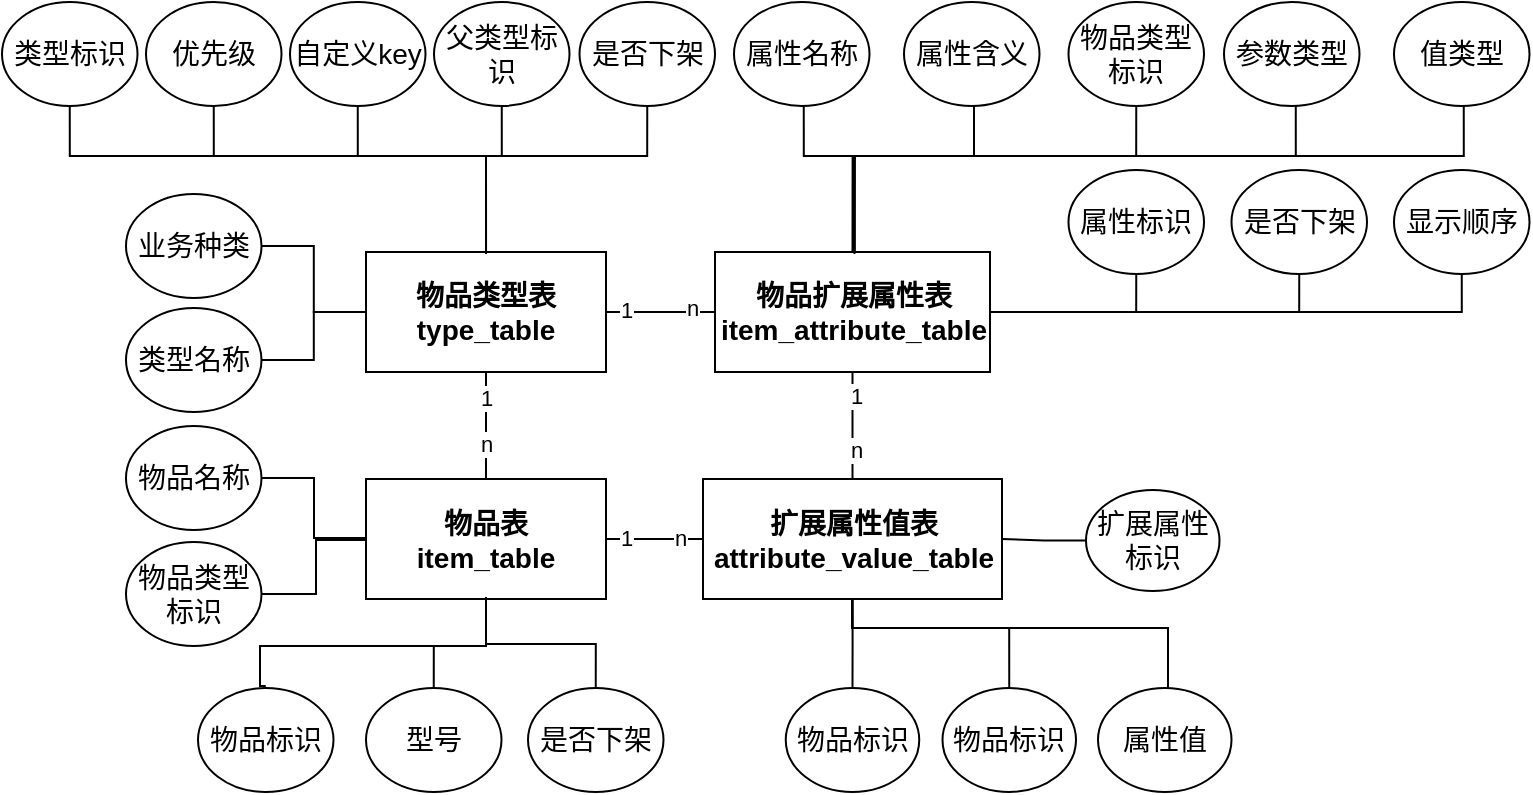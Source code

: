 <mxfile version="23.1.7" type="github">
  <diagram id="R2lEEEUBdFMjLlhIrx00" name="Page-1">
    <mxGraphModel dx="1160" dy="687" grid="0" gridSize="10" guides="1" tooltips="1" connect="1" arrows="1" fold="1" page="0" pageScale="1" pageWidth="850" pageHeight="1100" math="0" shadow="0" extFonts="Permanent Marker^https://fonts.googleapis.com/css?family=Permanent+Marker">
      <root>
        <mxCell id="0" />
        <mxCell id="1" parent="0" />
        <mxCell id="AVYWx6dRsydTbOFGkszw-3" value="" style="edgeStyle=orthogonalEdgeStyle;rounded=0;orthogonalLoop=1;jettySize=auto;html=1;endArrow=none;endFill=0;fontStyle=1;fontSize=14;" parent="1" source="AVYWx6dRsydTbOFGkszw-1" target="AVYWx6dRsydTbOFGkszw-2" edge="1">
          <mxGeometry relative="1" as="geometry" />
        </mxCell>
        <mxCell id="zZYmXjJWFtk9v0oxD4zD-30" value="1" style="edgeLabel;html=1;align=center;verticalAlign=middle;resizable=0;points=[];" parent="AVYWx6dRsydTbOFGkszw-3" vertex="1" connectable="0">
          <mxGeometry x="-0.679" relative="1" as="geometry">
            <mxPoint x="1" y="-1" as="offset" />
          </mxGeometry>
        </mxCell>
        <mxCell id="zZYmXjJWFtk9v0oxD4zD-31" value="n" style="edgeLabel;html=1;align=center;verticalAlign=middle;resizable=0;points=[];" parent="AVYWx6dRsydTbOFGkszw-3" vertex="1" connectable="0">
          <mxGeometry x="0.696" y="-2" relative="1" as="geometry">
            <mxPoint x="-3" y="-4" as="offset" />
          </mxGeometry>
        </mxCell>
        <mxCell id="AVYWx6dRsydTbOFGkszw-1" value="物品类型表&lt;br&gt;type_table" style="rounded=0;whiteSpace=wrap;html=1;fontStyle=1;fontSize=14;" parent="1" vertex="1">
          <mxGeometry x="235" y="163" width="120" height="60" as="geometry" />
        </mxCell>
        <mxCell id="zZYmXjJWFtk9v0oxD4zD-21" value="" style="edgeStyle=orthogonalEdgeStyle;rounded=0;orthogonalLoop=1;jettySize=auto;html=1;endArrow=none;endFill=0;fontStyle=1;fontSize=14;exitX=0;exitY=0.5;exitDx=0;exitDy=0;" parent="1" source="AVYWx6dRsydTbOFGkszw-1" target="zZYmXjJWFtk9v0oxD4zD-15" edge="1">
          <mxGeometry relative="1" as="geometry" />
        </mxCell>
        <mxCell id="eV8Cj5NUUuQYXD0irm4h-1" value="" style="edgeStyle=orthogonalEdgeStyle;rounded=0;orthogonalLoop=1;jettySize=auto;html=1;endArrow=none;endFill=0;" parent="1" source="AVYWx6dRsydTbOFGkszw-2" target="AVYWx6dRsydTbOFGkszw-6" edge="1">
          <mxGeometry relative="1" as="geometry" />
        </mxCell>
        <mxCell id="eV8Cj5NUUuQYXD0irm4h-2" value="1" style="edgeLabel;html=1;align=center;verticalAlign=middle;resizable=0;points=[];" parent="eV8Cj5NUUuQYXD0irm4h-1" vertex="1" connectable="0">
          <mxGeometry x="-0.577" y="1" relative="1" as="geometry">
            <mxPoint as="offset" />
          </mxGeometry>
        </mxCell>
        <mxCell id="eV8Cj5NUUuQYXD0irm4h-3" value="n" style="edgeLabel;html=1;align=center;verticalAlign=middle;resizable=0;points=[];" parent="eV8Cj5NUUuQYXD0irm4h-1" vertex="1" connectable="0">
          <mxGeometry x="0.431" y="1" relative="1" as="geometry">
            <mxPoint as="offset" />
          </mxGeometry>
        </mxCell>
        <mxCell id="AVYWx6dRsydTbOFGkszw-2" value="物品扩展属性表&lt;br&gt;item_attribute_table" style="rounded=0;whiteSpace=wrap;html=1;fontStyle=1;fontSize=14;" parent="1" vertex="1">
          <mxGeometry x="409.5" y="163" width="137.5" height="60" as="geometry" />
        </mxCell>
        <mxCell id="AVYWx6dRsydTbOFGkszw-7" value="" style="edgeStyle=orthogonalEdgeStyle;rounded=0;orthogonalLoop=1;jettySize=auto;html=1;endArrow=none;endFill=0;fontStyle=1;fontSize=14;" parent="1" source="AVYWx6dRsydTbOFGkszw-4" target="AVYWx6dRsydTbOFGkszw-6" edge="1">
          <mxGeometry relative="1" as="geometry" />
        </mxCell>
        <mxCell id="zZYmXjJWFtk9v0oxD4zD-32" value="n" style="edgeLabel;html=1;align=center;verticalAlign=middle;resizable=0;points=[];" parent="AVYWx6dRsydTbOFGkszw-7" vertex="1" connectable="0">
          <mxGeometry x="0.696" relative="1" as="geometry">
            <mxPoint x="-4" y="-1" as="offset" />
          </mxGeometry>
        </mxCell>
        <mxCell id="zZYmXjJWFtk9v0oxD4zD-33" value="1" style="edgeLabel;html=1;align=center;verticalAlign=middle;resizable=0;points=[];" parent="AVYWx6dRsydTbOFGkszw-7" vertex="1" connectable="0">
          <mxGeometry x="-0.579" y="-2" relative="1" as="geometry">
            <mxPoint y="-3" as="offset" />
          </mxGeometry>
        </mxCell>
        <mxCell id="AVYWx6dRsydTbOFGkszw-4" value="物品表&lt;br&gt;item_table" style="rounded=0;whiteSpace=wrap;html=1;fontStyle=1;fontSize=14;" parent="1" vertex="1">
          <mxGeometry x="235" y="276.5" width="120" height="60" as="geometry" />
        </mxCell>
        <mxCell id="AVYWx6dRsydTbOFGkszw-6" value="扩展属性值表&lt;br&gt;attribute_value_table" style="rounded=0;whiteSpace=wrap;html=1;fontStyle=1;fontSize=14;" parent="1" vertex="1">
          <mxGeometry x="403.5" y="276.5" width="149.5" height="60" as="geometry" />
        </mxCell>
        <mxCell id="zZYmXjJWFtk9v0oxD4zD-15" value="类型名称" style="ellipse;whiteSpace=wrap;html=1;fontStyle=0;fontSize=14;" parent="1" vertex="1">
          <mxGeometry x="115" y="191" width="67.75" height="52" as="geometry" />
        </mxCell>
        <mxCell id="zZYmXjJWFtk9v0oxD4zD-23" value="" style="edgeStyle=orthogonalEdgeStyle;rounded=0;orthogonalLoop=1;jettySize=auto;html=1;endArrow=none;endFill=0;exitX=0.5;exitY=1;exitDx=0;exitDy=0;" parent="1" source="AVYWx6dRsydTbOFGkszw-1" target="AVYWx6dRsydTbOFGkszw-4" edge="1">
          <mxGeometry relative="1" as="geometry">
            <mxPoint x="295" y="285" as="sourcePoint" />
          </mxGeometry>
        </mxCell>
        <mxCell id="zZYmXjJWFtk9v0oxD4zD-27" value="n" style="edgeLabel;html=1;align=center;verticalAlign=middle;resizable=0;points=[];" parent="zZYmXjJWFtk9v0oxD4zD-23" vertex="1" connectable="0">
          <mxGeometry x="-0.04" y="-1" relative="1" as="geometry">
            <mxPoint x="1" y="10" as="offset" />
          </mxGeometry>
        </mxCell>
        <mxCell id="zZYmXjJWFtk9v0oxD4zD-28" value="1" style="edgeLabel;html=1;align=center;verticalAlign=middle;resizable=0;points=[];" parent="zZYmXjJWFtk9v0oxD4zD-23" vertex="1" connectable="0">
          <mxGeometry x="-0.801" y="1" relative="1" as="geometry">
            <mxPoint x="-1" y="7" as="offset" />
          </mxGeometry>
        </mxCell>
        <mxCell id="eV8Cj5NUUuQYXD0irm4h-10" value="" style="edgeStyle=orthogonalEdgeStyle;rounded=0;orthogonalLoop=1;jettySize=auto;html=1;entryX=0;entryY=0.5;entryDx=0;entryDy=0;endArrow=none;endFill=0;exitX=1;exitY=0.5;exitDx=0;exitDy=0;" parent="1" source="eV8Cj5NUUuQYXD0irm4h-4" target="AVYWx6dRsydTbOFGkszw-1" edge="1">
          <mxGeometry relative="1" as="geometry">
            <mxPoint x="138.875" y="158" as="targetPoint" />
          </mxGeometry>
        </mxCell>
        <mxCell id="eV8Cj5NUUuQYXD0irm4h-4" value="业务种类" style="ellipse;whiteSpace=wrap;html=1;fontStyle=0;fontSize=14;" parent="1" vertex="1">
          <mxGeometry x="115" y="134" width="67.75" height="52" as="geometry" />
        </mxCell>
        <mxCell id="eV8Cj5NUUuQYXD0irm4h-11" value="" style="edgeStyle=orthogonalEdgeStyle;rounded=0;orthogonalLoop=1;jettySize=auto;html=1;endArrow=none;endFill=0;exitX=0.5;exitY=1;exitDx=0;exitDy=0;" parent="1" source="eV8Cj5NUUuQYXD0irm4h-5" edge="1">
          <mxGeometry relative="1" as="geometry">
            <mxPoint x="277.034" y="163" as="targetPoint" />
            <Array as="points">
              <mxPoint x="159" y="115" />
              <mxPoint x="295" y="115" />
              <mxPoint x="295" y="163" />
            </Array>
          </mxGeometry>
        </mxCell>
        <mxCell id="eV8Cj5NUUuQYXD0irm4h-5" value="优先级" style="ellipse;whiteSpace=wrap;html=1;fontStyle=0;fontSize=14;" parent="1" vertex="1">
          <mxGeometry x="125" y="38" width="67.75" height="52" as="geometry" />
        </mxCell>
        <mxCell id="eV8Cj5NUUuQYXD0irm4h-12" value="" style="edgeStyle=orthogonalEdgeStyle;rounded=0;orthogonalLoop=1;jettySize=auto;html=1;endArrow=none;endFill=0;exitX=0.5;exitY=1;exitDx=0;exitDy=0;" parent="1" source="eV8Cj5NUUuQYXD0irm4h-6" edge="1">
          <mxGeometry relative="1" as="geometry">
            <mxPoint x="261.034" y="163" as="targetPoint" />
            <Array as="points">
              <mxPoint x="231" y="115" />
              <mxPoint x="295" y="115" />
              <mxPoint x="295" y="163" />
            </Array>
          </mxGeometry>
        </mxCell>
        <mxCell id="eV8Cj5NUUuQYXD0irm4h-6" value="自定义key" style="ellipse;whiteSpace=wrap;html=1;fontStyle=0;fontSize=14;" parent="1" vertex="1">
          <mxGeometry x="197" y="38" width="67.75" height="52" as="geometry" />
        </mxCell>
        <mxCell id="eV8Cj5NUUuQYXD0irm4h-14" value="" style="edgeStyle=orthogonalEdgeStyle;rounded=0;orthogonalLoop=1;jettySize=auto;html=1;endArrow=none;endFill=0;exitX=0.5;exitY=1;exitDx=0;exitDy=0;" parent="1" source="eV8Cj5NUUuQYXD0irm4h-7" edge="1">
          <mxGeometry relative="1" as="geometry">
            <mxPoint x="337.755" y="91.0" as="sourcePoint" />
            <mxPoint x="295.034" y="164" as="targetPoint" />
            <Array as="points">
              <mxPoint x="376" y="115" />
              <mxPoint x="295" y="115" />
            </Array>
          </mxGeometry>
        </mxCell>
        <mxCell id="eV8Cj5NUUuQYXD0irm4h-7" value="是否下架" style="ellipse;whiteSpace=wrap;html=1;fontStyle=0;fontSize=14;" parent="1" vertex="1">
          <mxGeometry x="341.75" y="38" width="67.75" height="52" as="geometry" />
        </mxCell>
        <mxCell id="eV8Cj5NUUuQYXD0irm4h-23" value="" style="edgeStyle=orthogonalEdgeStyle;rounded=0;orthogonalLoop=1;jettySize=auto;html=1;endArrow=none;endFill=0;exitX=0.5;exitY=1;exitDx=0;exitDy=0;" parent="1" edge="1">
          <mxGeometry relative="1" as="geometry">
            <mxPoint x="453.875" y="90.0" as="sourcePoint" />
            <mxPoint x="479" y="162" as="targetPoint" />
            <Array as="points">
              <mxPoint x="454" y="115" />
              <mxPoint x="479" y="115" />
            </Array>
          </mxGeometry>
        </mxCell>
        <mxCell id="eV8Cj5NUUuQYXD0irm4h-15" value="属性名称" style="ellipse;whiteSpace=wrap;html=1;fontStyle=0;fontSize=14;" parent="1" vertex="1">
          <mxGeometry x="419" y="38" width="67.75" height="52" as="geometry" />
        </mxCell>
        <mxCell id="eV8Cj5NUUuQYXD0irm4h-24" value="" style="edgeStyle=orthogonalEdgeStyle;rounded=0;orthogonalLoop=1;jettySize=auto;html=1;endArrow=none;endFill=0;exitX=0.5;exitY=1;exitDx=0;exitDy=0;entryX=0.5;entryY=0;entryDx=0;entryDy=0;" parent="1" edge="1">
          <mxGeometry relative="1" as="geometry">
            <mxPoint x="537.875" y="90.0" as="sourcePoint" />
            <mxPoint x="478.25" y="163" as="targetPoint" />
            <Array as="points">
              <mxPoint x="539" y="115" />
              <mxPoint x="478" y="115" />
            </Array>
          </mxGeometry>
        </mxCell>
        <mxCell id="eV8Cj5NUUuQYXD0irm4h-16" value="属性含义" style="ellipse;whiteSpace=wrap;html=1;fontStyle=0;fontSize=14;" parent="1" vertex="1">
          <mxGeometry x="504" y="38" width="67.75" height="52" as="geometry" />
        </mxCell>
        <mxCell id="eV8Cj5NUUuQYXD0irm4h-27" value="" style="edgeStyle=orthogonalEdgeStyle;rounded=0;orthogonalLoop=1;jettySize=auto;html=1;endArrow=none;endFill=0;entryX=0.5;entryY=0;entryDx=0;entryDy=0;" parent="1" edge="1">
          <mxGeometry relative="1" as="geometry">
            <mxPoint x="699.875" y="65" as="sourcePoint" />
            <mxPoint x="479.25" y="163" as="targetPoint" />
            <Array as="points">
              <mxPoint x="700" y="115" />
              <mxPoint x="479" y="115" />
            </Array>
          </mxGeometry>
        </mxCell>
        <mxCell id="eV8Cj5NUUuQYXD0irm4h-28" value="" style="edgeStyle=orthogonalEdgeStyle;rounded=0;orthogonalLoop=1;jettySize=auto;html=1;entryX=0.5;entryY=0;entryDx=0;entryDy=0;endArrow=none;endFill=0;exitX=0.5;exitY=1;exitDx=0;exitDy=0;" parent="1" edge="1">
          <mxGeometry relative="1" as="geometry">
            <mxPoint x="620.125" y="90.0" as="sourcePoint" />
            <mxPoint x="479.25" y="164" as="targetPoint" />
            <Array as="points">
              <mxPoint x="620" y="115" />
              <mxPoint x="479" y="115" />
            </Array>
          </mxGeometry>
        </mxCell>
        <mxCell id="eV8Cj5NUUuQYXD0irm4h-19" value="值类型" style="ellipse;whiteSpace=wrap;html=1;fontStyle=0;fontSize=14;" parent="1" vertex="1">
          <mxGeometry x="749" y="38" width="67.75" height="52" as="geometry" />
        </mxCell>
        <mxCell id="eV8Cj5NUUuQYXD0irm4h-37" value="" style="edgeStyle=orthogonalEdgeStyle;rounded=0;orthogonalLoop=1;jettySize=auto;html=1;entryX=1;entryY=0.5;entryDx=0;entryDy=0;endArrow=none;endFill=0;exitX=0.5;exitY=1;exitDx=0;exitDy=0;" parent="1" source="eV8Cj5NUUuQYXD0irm4h-21" target="AVYWx6dRsydTbOFGkszw-2" edge="1">
          <mxGeometry relative="1" as="geometry">
            <mxPoint x="739.875" y="252" as="targetPoint" />
            <Array as="points">
              <mxPoint x="783" y="193" />
            </Array>
          </mxGeometry>
        </mxCell>
        <mxCell id="eV8Cj5NUUuQYXD0irm4h-21" value="显示顺序" style="ellipse;whiteSpace=wrap;html=1;fontStyle=0;fontSize=14;" parent="1" vertex="1">
          <mxGeometry x="749" y="122" width="67.75" height="52" as="geometry" />
        </mxCell>
        <mxCell id="eV8Cj5NUUuQYXD0irm4h-35" value="" style="edgeStyle=orthogonalEdgeStyle;rounded=0;orthogonalLoop=1;jettySize=auto;html=1;entryX=1;entryY=0.5;entryDx=0;entryDy=0;endArrow=none;endFill=0;exitX=0.5;exitY=1;exitDx=0;exitDy=0;" parent="1" source="eV8Cj5NUUuQYXD0irm4h-22" target="AVYWx6dRsydTbOFGkszw-2" edge="1">
          <mxGeometry relative="1" as="geometry">
            <mxPoint x="649.875" y="252" as="targetPoint" />
            <Array as="points">
              <mxPoint x="702" y="193" />
            </Array>
          </mxGeometry>
        </mxCell>
        <mxCell id="eV8Cj5NUUuQYXD0irm4h-22" value="是否下架" style="ellipse;whiteSpace=wrap;html=1;fontStyle=0;fontSize=14;" parent="1" vertex="1">
          <mxGeometry x="667.75" y="122" width="67.75" height="52" as="geometry" />
        </mxCell>
        <mxCell id="eV8Cj5NUUuQYXD0irm4h-29" value="" style="edgeStyle=orthogonalEdgeStyle;rounded=0;orthogonalLoop=1;jettySize=auto;html=1;entryX=0.5;entryY=0;entryDx=0;entryDy=0;endArrow=none;endFill=0;exitX=0.5;exitY=1;exitDx=0;exitDy=0;" parent="1" edge="1">
          <mxGeometry relative="1" as="geometry">
            <mxPoint x="783.875" y="90.0" as="sourcePoint" />
            <mxPoint x="479.25" y="163" as="targetPoint" />
            <Array as="points">
              <mxPoint x="784" y="115" />
              <mxPoint x="479" y="115" />
            </Array>
          </mxGeometry>
        </mxCell>
        <mxCell id="eV8Cj5NUUuQYXD0irm4h-18" value="参数类型" style="ellipse;whiteSpace=wrap;html=1;fontStyle=0;fontSize=14;" parent="1" vertex="1">
          <mxGeometry x="664" y="38" width="67.75" height="52" as="geometry" />
        </mxCell>
        <mxCell id="eV8Cj5NUUuQYXD0irm4h-17" value="物品类型标识" style="ellipse;whiteSpace=wrap;html=1;fontStyle=0;fontSize=14;" parent="1" vertex="1">
          <mxGeometry x="586.25" y="38" width="67.75" height="52" as="geometry" />
        </mxCell>
        <mxCell id="eV8Cj5NUUuQYXD0irm4h-42" value="" style="edgeStyle=orthogonalEdgeStyle;rounded=0;orthogonalLoop=1;jettySize=auto;html=1;endArrow=none;endFill=0;" parent="1" source="eV8Cj5NUUuQYXD0irm4h-41" target="AVYWx6dRsydTbOFGkszw-4" edge="1">
          <mxGeometry relative="1" as="geometry">
            <Array as="points">
              <mxPoint x="209" y="276" />
              <mxPoint x="209" y="306" />
            </Array>
          </mxGeometry>
        </mxCell>
        <mxCell id="eV8Cj5NUUuQYXD0irm4h-41" value="物品名称" style="ellipse;whiteSpace=wrap;html=1;fontStyle=0;fontSize=14;" parent="1" vertex="1">
          <mxGeometry x="115" y="250" width="67.75" height="52" as="geometry" />
        </mxCell>
        <mxCell id="eV8Cj5NUUuQYXD0irm4h-48" value="" style="edgeStyle=orthogonalEdgeStyle;rounded=0;orthogonalLoop=1;jettySize=auto;html=1;endArrow=none;endFill=0;exitX=0.5;exitY=0;exitDx=0;exitDy=0;" parent="1" source="eV8Cj5NUUuQYXD0irm4h-43" edge="1">
          <mxGeometry relative="1" as="geometry">
            <mxPoint x="239.875" y="387" as="sourcePoint" />
            <mxPoint x="295" y="335.5" as="targetPoint" />
            <Array as="points">
              <mxPoint x="350" y="359" />
              <mxPoint x="295" y="359" />
            </Array>
          </mxGeometry>
        </mxCell>
        <mxCell id="eV8Cj5NUUuQYXD0irm4h-43" value="是否下架" style="ellipse;whiteSpace=wrap;html=1;fontStyle=0;fontSize=14;" parent="1" vertex="1">
          <mxGeometry x="316" y="381" width="67.75" height="52" as="geometry" />
        </mxCell>
        <mxCell id="eV8Cj5NUUuQYXD0irm4h-47" value="" style="edgeStyle=orthogonalEdgeStyle;rounded=0;orthogonalLoop=1;jettySize=auto;html=1;entryX=0.5;entryY=1;entryDx=0;entryDy=0;endArrow=none;endFill=0;exitX=0.5;exitY=0;exitDx=0;exitDy=0;" parent="1" source="eV8Cj5NUUuQYXD0irm4h-44" target="AVYWx6dRsydTbOFGkszw-4" edge="1">
          <mxGeometry relative="1" as="geometry">
            <Array as="points">
              <mxPoint x="269" y="360" />
              <mxPoint x="295" y="360" />
            </Array>
          </mxGeometry>
        </mxCell>
        <mxCell id="eV8Cj5NUUuQYXD0irm4h-44" value="型号" style="ellipse;whiteSpace=wrap;html=1;fontStyle=0;fontSize=14;" parent="1" vertex="1">
          <mxGeometry x="235" y="381" width="67.75" height="52" as="geometry" />
        </mxCell>
        <mxCell id="eV8Cj5NUUuQYXD0irm4h-46" value="" style="edgeStyle=orthogonalEdgeStyle;rounded=0;orthogonalLoop=1;jettySize=auto;html=1;endArrow=none;endFill=0;exitX=1;exitY=0.5;exitDx=0;exitDy=0;" parent="1" source="eV8Cj5NUUuQYXD0irm4h-45" target="AVYWx6dRsydTbOFGkszw-4" edge="1">
          <mxGeometry relative="1" as="geometry">
            <Array as="points">
              <mxPoint x="210" y="334" />
              <mxPoint x="210" y="307" />
            </Array>
          </mxGeometry>
        </mxCell>
        <mxCell id="eV8Cj5NUUuQYXD0irm4h-45" value="物品类型标识" style="ellipse;whiteSpace=wrap;html=1;fontStyle=0;fontSize=14;" parent="1" vertex="1">
          <mxGeometry x="115" y="308" width="67.75" height="52" as="geometry" />
        </mxCell>
        <mxCell id="eV8Cj5NUUuQYXD0irm4h-58" value="" style="edgeStyle=orthogonalEdgeStyle;rounded=0;orthogonalLoop=1;jettySize=auto;html=1;endArrow=none;endFill=0;" parent="1" source="eV8Cj5NUUuQYXD0irm4h-53" target="AVYWx6dRsydTbOFGkszw-6" edge="1">
          <mxGeometry relative="1" as="geometry">
            <Array as="points">
              <mxPoint x="636" y="351" />
              <mxPoint x="478" y="351" />
            </Array>
          </mxGeometry>
        </mxCell>
        <mxCell id="eV8Cj5NUUuQYXD0irm4h-53" value="属性值" style="ellipse;whiteSpace=wrap;html=1;fontStyle=0;fontSize=14;" parent="1" vertex="1">
          <mxGeometry x="601" y="381" width="66.75" height="52" as="geometry" />
        </mxCell>
        <mxCell id="eV8Cj5NUUuQYXD0irm4h-59" value="" style="edgeStyle=orthogonalEdgeStyle;rounded=0;orthogonalLoop=1;jettySize=auto;html=1;endArrow=none;endFill=0;exitX=0.5;exitY=0;exitDx=0;exitDy=0;entryX=0.5;entryY=1;entryDx=0;entryDy=0;" parent="1" source="eV8Cj5NUUuQYXD0irm4h-54" target="AVYWx6dRsydTbOFGkszw-6" edge="1">
          <mxGeometry relative="1" as="geometry">
            <Array as="points">
              <mxPoint x="557" y="351" />
              <mxPoint x="478" y="351" />
            </Array>
            <mxPoint x="513" y="373" as="targetPoint" />
          </mxGeometry>
        </mxCell>
        <mxCell id="eV8Cj5NUUuQYXD0irm4h-54" value="物品标识" style="ellipse;whiteSpace=wrap;html=1;fontStyle=0;fontSize=14;" parent="1" vertex="1">
          <mxGeometry x="523.25" y="381" width="66.75" height="52" as="geometry" />
        </mxCell>
        <mxCell id="eV8Cj5NUUuQYXD0irm4h-57" value="" style="edgeStyle=orthogonalEdgeStyle;rounded=0;orthogonalLoop=1;jettySize=auto;html=1;entryX=1;entryY=0.5;entryDx=0;entryDy=0;endArrow=none;endFill=0;" parent="1" source="eV8Cj5NUUuQYXD0irm4h-55" target="AVYWx6dRsydTbOFGkszw-6" edge="1">
          <mxGeometry relative="1" as="geometry" />
        </mxCell>
        <mxCell id="eV8Cj5NUUuQYXD0irm4h-55" value="扩展属性标识" style="ellipse;whiteSpace=wrap;html=1;fontStyle=0;fontSize=14;" parent="1" vertex="1">
          <mxGeometry x="595" y="282" width="66.75" height="50.5" as="geometry" />
        </mxCell>
        <mxCell id="eV8Cj5NUUuQYXD0irm4h-64" value="" style="edgeStyle=orthogonalEdgeStyle;rounded=0;orthogonalLoop=1;jettySize=auto;html=1;exitX=0.5;exitY=1;exitDx=0;exitDy=0;endArrow=none;endFill=0;" parent="1" source="eV8Cj5NUUuQYXD0irm4h-63" target="AVYWx6dRsydTbOFGkszw-1" edge="1">
          <mxGeometry relative="1" as="geometry">
            <Array as="points">
              <mxPoint x="303" y="115" />
              <mxPoint x="295" y="115" />
            </Array>
          </mxGeometry>
        </mxCell>
        <mxCell id="eV8Cj5NUUuQYXD0irm4h-63" value="父类型标识" style="ellipse;whiteSpace=wrap;html=1;fontStyle=0;fontSize=14;" parent="1" vertex="1">
          <mxGeometry x="269" y="38" width="67.75" height="52" as="geometry" />
        </mxCell>
        <mxCell id="xpr5yQimffdZ_0fRp1Fk-2" value="" style="edgeStyle=orthogonalEdgeStyle;rounded=0;orthogonalLoop=1;jettySize=auto;html=1;entryX=0.5;entryY=0;entryDx=0;entryDy=0;endArrow=none;endFill=0;" edge="1" parent="1" source="xpr5yQimffdZ_0fRp1Fk-1" target="AVYWx6dRsydTbOFGkszw-1">
          <mxGeometry relative="1" as="geometry">
            <Array as="points">
              <mxPoint x="87" y="115" />
              <mxPoint x="295" y="115" />
            </Array>
          </mxGeometry>
        </mxCell>
        <mxCell id="xpr5yQimffdZ_0fRp1Fk-1" value="类型标识" style="ellipse;whiteSpace=wrap;html=1;fontStyle=0;fontSize=14;" vertex="1" parent="1">
          <mxGeometry x="53" y="38" width="67.75" height="52" as="geometry" />
        </mxCell>
        <mxCell id="xpr5yQimffdZ_0fRp1Fk-5" value="" style="edgeStyle=orthogonalEdgeStyle;rounded=0;orthogonalLoop=1;jettySize=auto;html=1;entryX=0.5;entryY=1;entryDx=0;entryDy=0;endArrow=none;endFill=0;exitX=0.5;exitY=0;exitDx=0;exitDy=0;" edge="1" parent="1">
          <mxGeometry relative="1" as="geometry">
            <mxPoint x="184.875" y="380" as="sourcePoint" />
            <mxPoint x="295" y="335.5" as="targetPoint" />
            <Array as="points">
              <mxPoint x="182" y="380" />
              <mxPoint x="182" y="360" />
              <mxPoint x="295" y="360" />
            </Array>
          </mxGeometry>
        </mxCell>
        <mxCell id="xpr5yQimffdZ_0fRp1Fk-3" value="物品标识" style="ellipse;whiteSpace=wrap;html=1;fontStyle=0;fontSize=14;" vertex="1" parent="1">
          <mxGeometry x="151" y="381" width="67.75" height="52" as="geometry" />
        </mxCell>
        <mxCell id="xpr5yQimffdZ_0fRp1Fk-8" value="" style="edgeStyle=orthogonalEdgeStyle;rounded=0;orthogonalLoop=1;jettySize=auto;html=1;endArrow=none;endFill=0;" edge="1" parent="1" source="xpr5yQimffdZ_0fRp1Fk-6" target="AVYWx6dRsydTbOFGkszw-6">
          <mxGeometry relative="1" as="geometry" />
        </mxCell>
        <mxCell id="xpr5yQimffdZ_0fRp1Fk-6" value="物品标识" style="ellipse;whiteSpace=wrap;html=1;fontStyle=0;fontSize=14;" vertex="1" parent="1">
          <mxGeometry x="444.87" y="381" width="66.75" height="52" as="geometry" />
        </mxCell>
        <mxCell id="xpr5yQimffdZ_0fRp1Fk-10" value="" style="edgeStyle=orthogonalEdgeStyle;rounded=0;orthogonalLoop=1;jettySize=auto;html=1;entryX=1;entryY=0.5;entryDx=0;entryDy=0;exitX=0.5;exitY=1;exitDx=0;exitDy=0;endArrow=none;endFill=0;" edge="1" parent="1" source="xpr5yQimffdZ_0fRp1Fk-9" target="AVYWx6dRsydTbOFGkszw-2">
          <mxGeometry relative="1" as="geometry">
            <Array as="points">
              <mxPoint x="620" y="193" />
            </Array>
          </mxGeometry>
        </mxCell>
        <mxCell id="xpr5yQimffdZ_0fRp1Fk-9" value="属性标识" style="ellipse;whiteSpace=wrap;html=1;fontStyle=0;fontSize=14;" vertex="1" parent="1">
          <mxGeometry x="586.25" y="122" width="67.75" height="52" as="geometry" />
        </mxCell>
      </root>
    </mxGraphModel>
  </diagram>
</mxfile>
